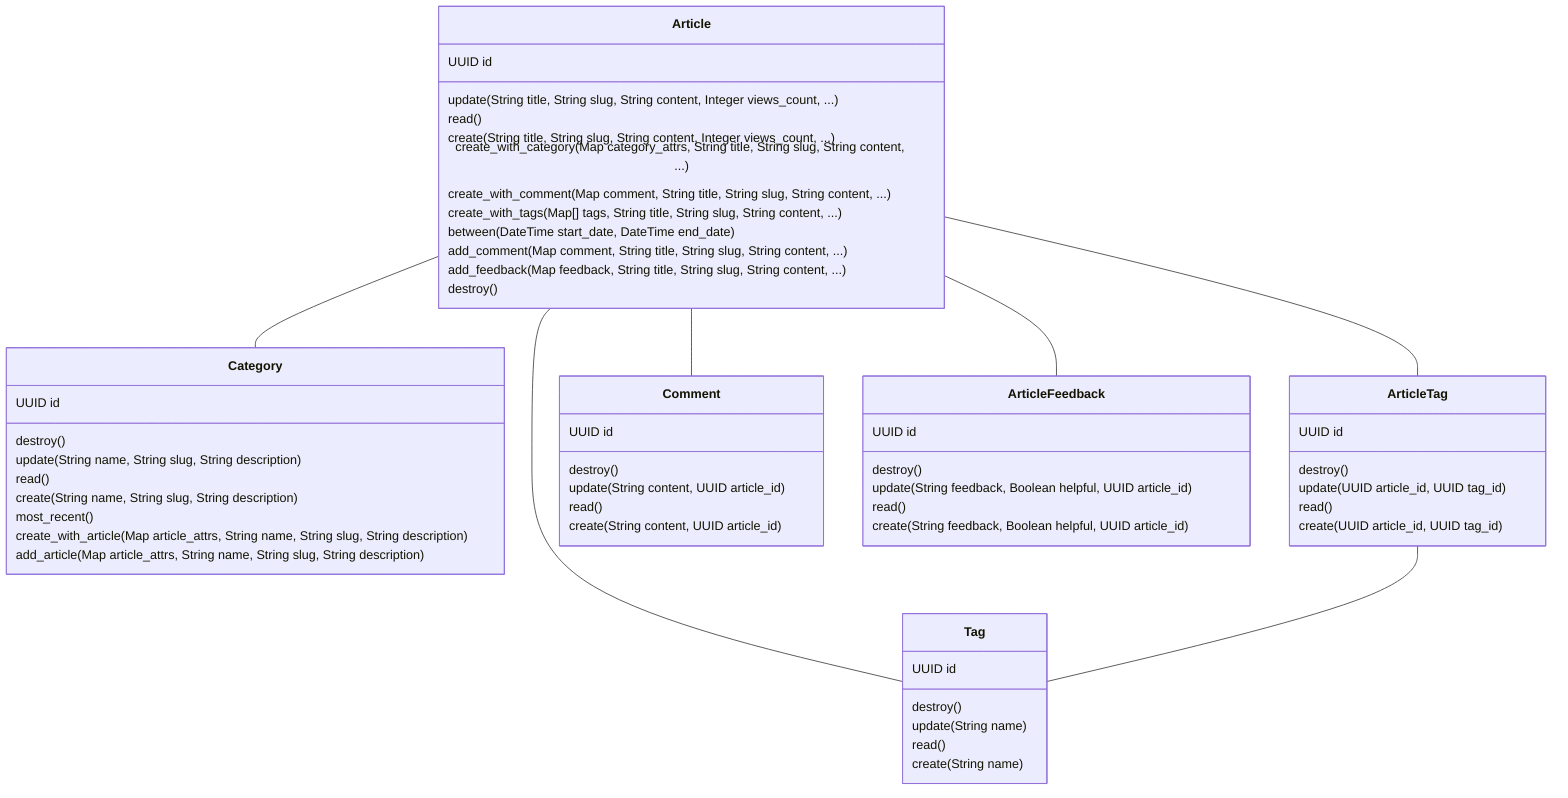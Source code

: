classDiagram
    class Category {
        UUID id
        destroy()
        update(String name, String slug, String description)
        read()
        create(String name, String slug, String description)
        most_recent()
        create_with_article(Map article_attrs, String name, String slug, String description)
        add_article(Map article_attrs, String name, String slug, String description)
    }
    class Article {
        UUID id
        update(String title, String slug, String content, Integer views_count, ...)
        read()
        create(String title, String slug, String content, Integer views_count, ...)
        create_with_category(Map category_attrs, String title, String slug, String content, ...)
        create_with_comment(Map comment, String title, String slug, String content, ...)
        create_with_tags(Map[] tags, String title, String slug, String content, ...)
        between(DateTime start_date, DateTime end_date)
        add_comment(Map comment, String title, String slug, String content, ...)
        add_feedback(Map feedback, String title, String slug, String content, ...)
        destroy()
    }
    class Tag {
        UUID id
        destroy()
        update(String name)
        read()
        create(String name)
    }
    class ArticleTag {
        UUID id
        destroy()
        update(UUID article_id, UUID tag_id)
        read()
        create(UUID article_id, UUID tag_id)
    }
    class Comment {
        UUID id
        destroy()
        update(String content, UUID article_id)
        read()
        create(String content, UUID article_id)
    }
    class ArticleFeedback {
        UUID id
        destroy()
        update(String feedback, Boolean helpful, UUID article_id)
        read()
        create(String feedback, Boolean helpful, UUID article_id)
    }

    Article -- ArticleFeedback
    Article -- ArticleTag
    Article -- Category
    Article -- Comment
    Article -- Tag
    ArticleTag -- Tag